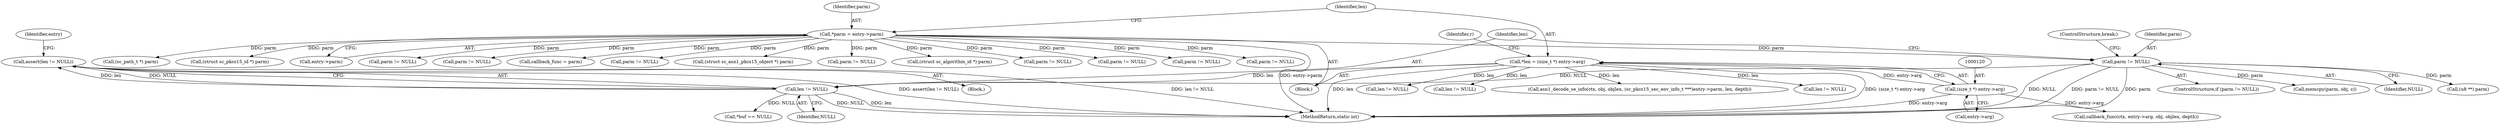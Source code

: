 digraph "0_OpenSC_a3fc7693f3a035a8a7921cffb98432944bb42740@API" {
"1000457" [label="(Call,assert(len != NULL))"];
"1000458" [label="(Call,len != NULL)"];
"1000117" [label="(Call,*len = (size_t *) entry->arg)"];
"1000119" [label="(Call,(size_t *) entry->arg)"];
"1000452" [label="(Call,parm != NULL)"];
"1000110" [label="(Call,*parm = entry->parm)"];
"1000695" [label="(Call,(struct sc_algorithm_id *) parm)"];
"1000458" [label="(Call,len != NULL)"];
"1000252" [label="(Call,parm != NULL)"];
"1000452" [label="(Call,parm != NULL)"];
"1000121" [label="(Call,entry->arg)"];
"1000460" [label="(Identifier,NULL)"];
"1000126" [label="(Identifier,r)"];
"1000730" [label="(Call,callback_func(ctx, entry->arg, obj, objlen, depth))"];
"1000162" [label="(Call,parm != NULL)"];
"1000362" [label="(Call,parm != NULL)"];
"1000536" [label="(Call,parm != NULL)"];
"1000618" [label="(Call,(sc_path_t *) parm)"];
"1000268" [label="(Call,len != NULL)"];
"1000451" [label="(ControlStructure,if (parm != NULL))"];
"1000518" [label="(ControlStructure,break;)"];
"1000634" [label="(Call,(struct sc_pkcs15_id *) parm)"];
"1000118" [label="(Identifier,len)"];
"1000119" [label="(Call,(size_t *) entry->arg)"];
"1000541" [label="(Call,len != NULL)"];
"1000112" [label="(Call,entry->parm)"];
"1000218" [label="(Call,parm != NULL)"];
"1000510" [label="(Call,memcpy(parm, obj, c))"];
"1000480" [label="(Call,*buf == NULL)"];
"1000464" [label="(Identifier,entry)"];
"1000453" [label="(Identifier,parm)"];
"1000521" [label="(Call,parm != NULL)"];
"1000709" [label="(Call,asn1_decode_se_info(ctx, obj, objlen, (sc_pkcs15_sec_env_info_t ***)entry->parm, len, depth))"];
"1000457" [label="(Call,assert(len != NULL))"];
"1000454" [label="(Identifier,NULL)"];
"1000128" [label="(Call,callback_func = parm)"];
"1000368" [label="(Call,len != NULL)"];
"1000111" [label="(Identifier,parm)"];
"1000346" [label="(Call,parm != NULL)"];
"1000455" [label="(Block,)"];
"1000471" [label="(Call,(u8 **) parm)"];
"1000459" [label="(Identifier,len)"];
"1000108" [label="(Block,)"];
"1000677" [label="(Call,(struct sc_asn1_pkcs15_object *) parm)"];
"1000117" [label="(Call,*len = (size_t *) entry->arg)"];
"1000770" [label="(MethodReturn,static int)"];
"1000185" [label="(Call,parm != NULL)"];
"1000110" [label="(Call,*parm = entry->parm)"];
"1000457" -> "1000455"  [label="AST: "];
"1000457" -> "1000458"  [label="CFG: "];
"1000458" -> "1000457"  [label="AST: "];
"1000464" -> "1000457"  [label="CFG: "];
"1000457" -> "1000770"  [label="DDG: assert(len != NULL)"];
"1000457" -> "1000770"  [label="DDG: len != NULL"];
"1000458" -> "1000457"  [label="DDG: len"];
"1000458" -> "1000457"  [label="DDG: NULL"];
"1000458" -> "1000460"  [label="CFG: "];
"1000459" -> "1000458"  [label="AST: "];
"1000460" -> "1000458"  [label="AST: "];
"1000458" -> "1000770"  [label="DDG: NULL"];
"1000458" -> "1000770"  [label="DDG: len"];
"1000117" -> "1000458"  [label="DDG: len"];
"1000452" -> "1000458"  [label="DDG: NULL"];
"1000458" -> "1000480"  [label="DDG: NULL"];
"1000117" -> "1000108"  [label="AST: "];
"1000117" -> "1000119"  [label="CFG: "];
"1000118" -> "1000117"  [label="AST: "];
"1000119" -> "1000117"  [label="AST: "];
"1000126" -> "1000117"  [label="CFG: "];
"1000117" -> "1000770"  [label="DDG: len"];
"1000117" -> "1000770"  [label="DDG: (size_t *) entry->arg"];
"1000119" -> "1000117"  [label="DDG: entry->arg"];
"1000117" -> "1000268"  [label="DDG: len"];
"1000117" -> "1000368"  [label="DDG: len"];
"1000117" -> "1000541"  [label="DDG: len"];
"1000117" -> "1000709"  [label="DDG: len"];
"1000119" -> "1000121"  [label="CFG: "];
"1000120" -> "1000119"  [label="AST: "];
"1000121" -> "1000119"  [label="AST: "];
"1000119" -> "1000770"  [label="DDG: entry->arg"];
"1000119" -> "1000730"  [label="DDG: entry->arg"];
"1000452" -> "1000451"  [label="AST: "];
"1000452" -> "1000454"  [label="CFG: "];
"1000453" -> "1000452"  [label="AST: "];
"1000454" -> "1000452"  [label="AST: "];
"1000459" -> "1000452"  [label="CFG: "];
"1000518" -> "1000452"  [label="CFG: "];
"1000452" -> "1000770"  [label="DDG: parm != NULL"];
"1000452" -> "1000770"  [label="DDG: parm"];
"1000452" -> "1000770"  [label="DDG: NULL"];
"1000110" -> "1000452"  [label="DDG: parm"];
"1000452" -> "1000471"  [label="DDG: parm"];
"1000452" -> "1000510"  [label="DDG: parm"];
"1000110" -> "1000108"  [label="AST: "];
"1000110" -> "1000112"  [label="CFG: "];
"1000111" -> "1000110"  [label="AST: "];
"1000112" -> "1000110"  [label="AST: "];
"1000118" -> "1000110"  [label="CFG: "];
"1000110" -> "1000770"  [label="DDG: entry->parm"];
"1000110" -> "1000128"  [label="DDG: parm"];
"1000110" -> "1000162"  [label="DDG: parm"];
"1000110" -> "1000185"  [label="DDG: parm"];
"1000110" -> "1000218"  [label="DDG: parm"];
"1000110" -> "1000252"  [label="DDG: parm"];
"1000110" -> "1000346"  [label="DDG: parm"];
"1000110" -> "1000362"  [label="DDG: parm"];
"1000110" -> "1000521"  [label="DDG: parm"];
"1000110" -> "1000536"  [label="DDG: parm"];
"1000110" -> "1000618"  [label="DDG: parm"];
"1000110" -> "1000634"  [label="DDG: parm"];
"1000110" -> "1000677"  [label="DDG: parm"];
"1000110" -> "1000695"  [label="DDG: parm"];
}
